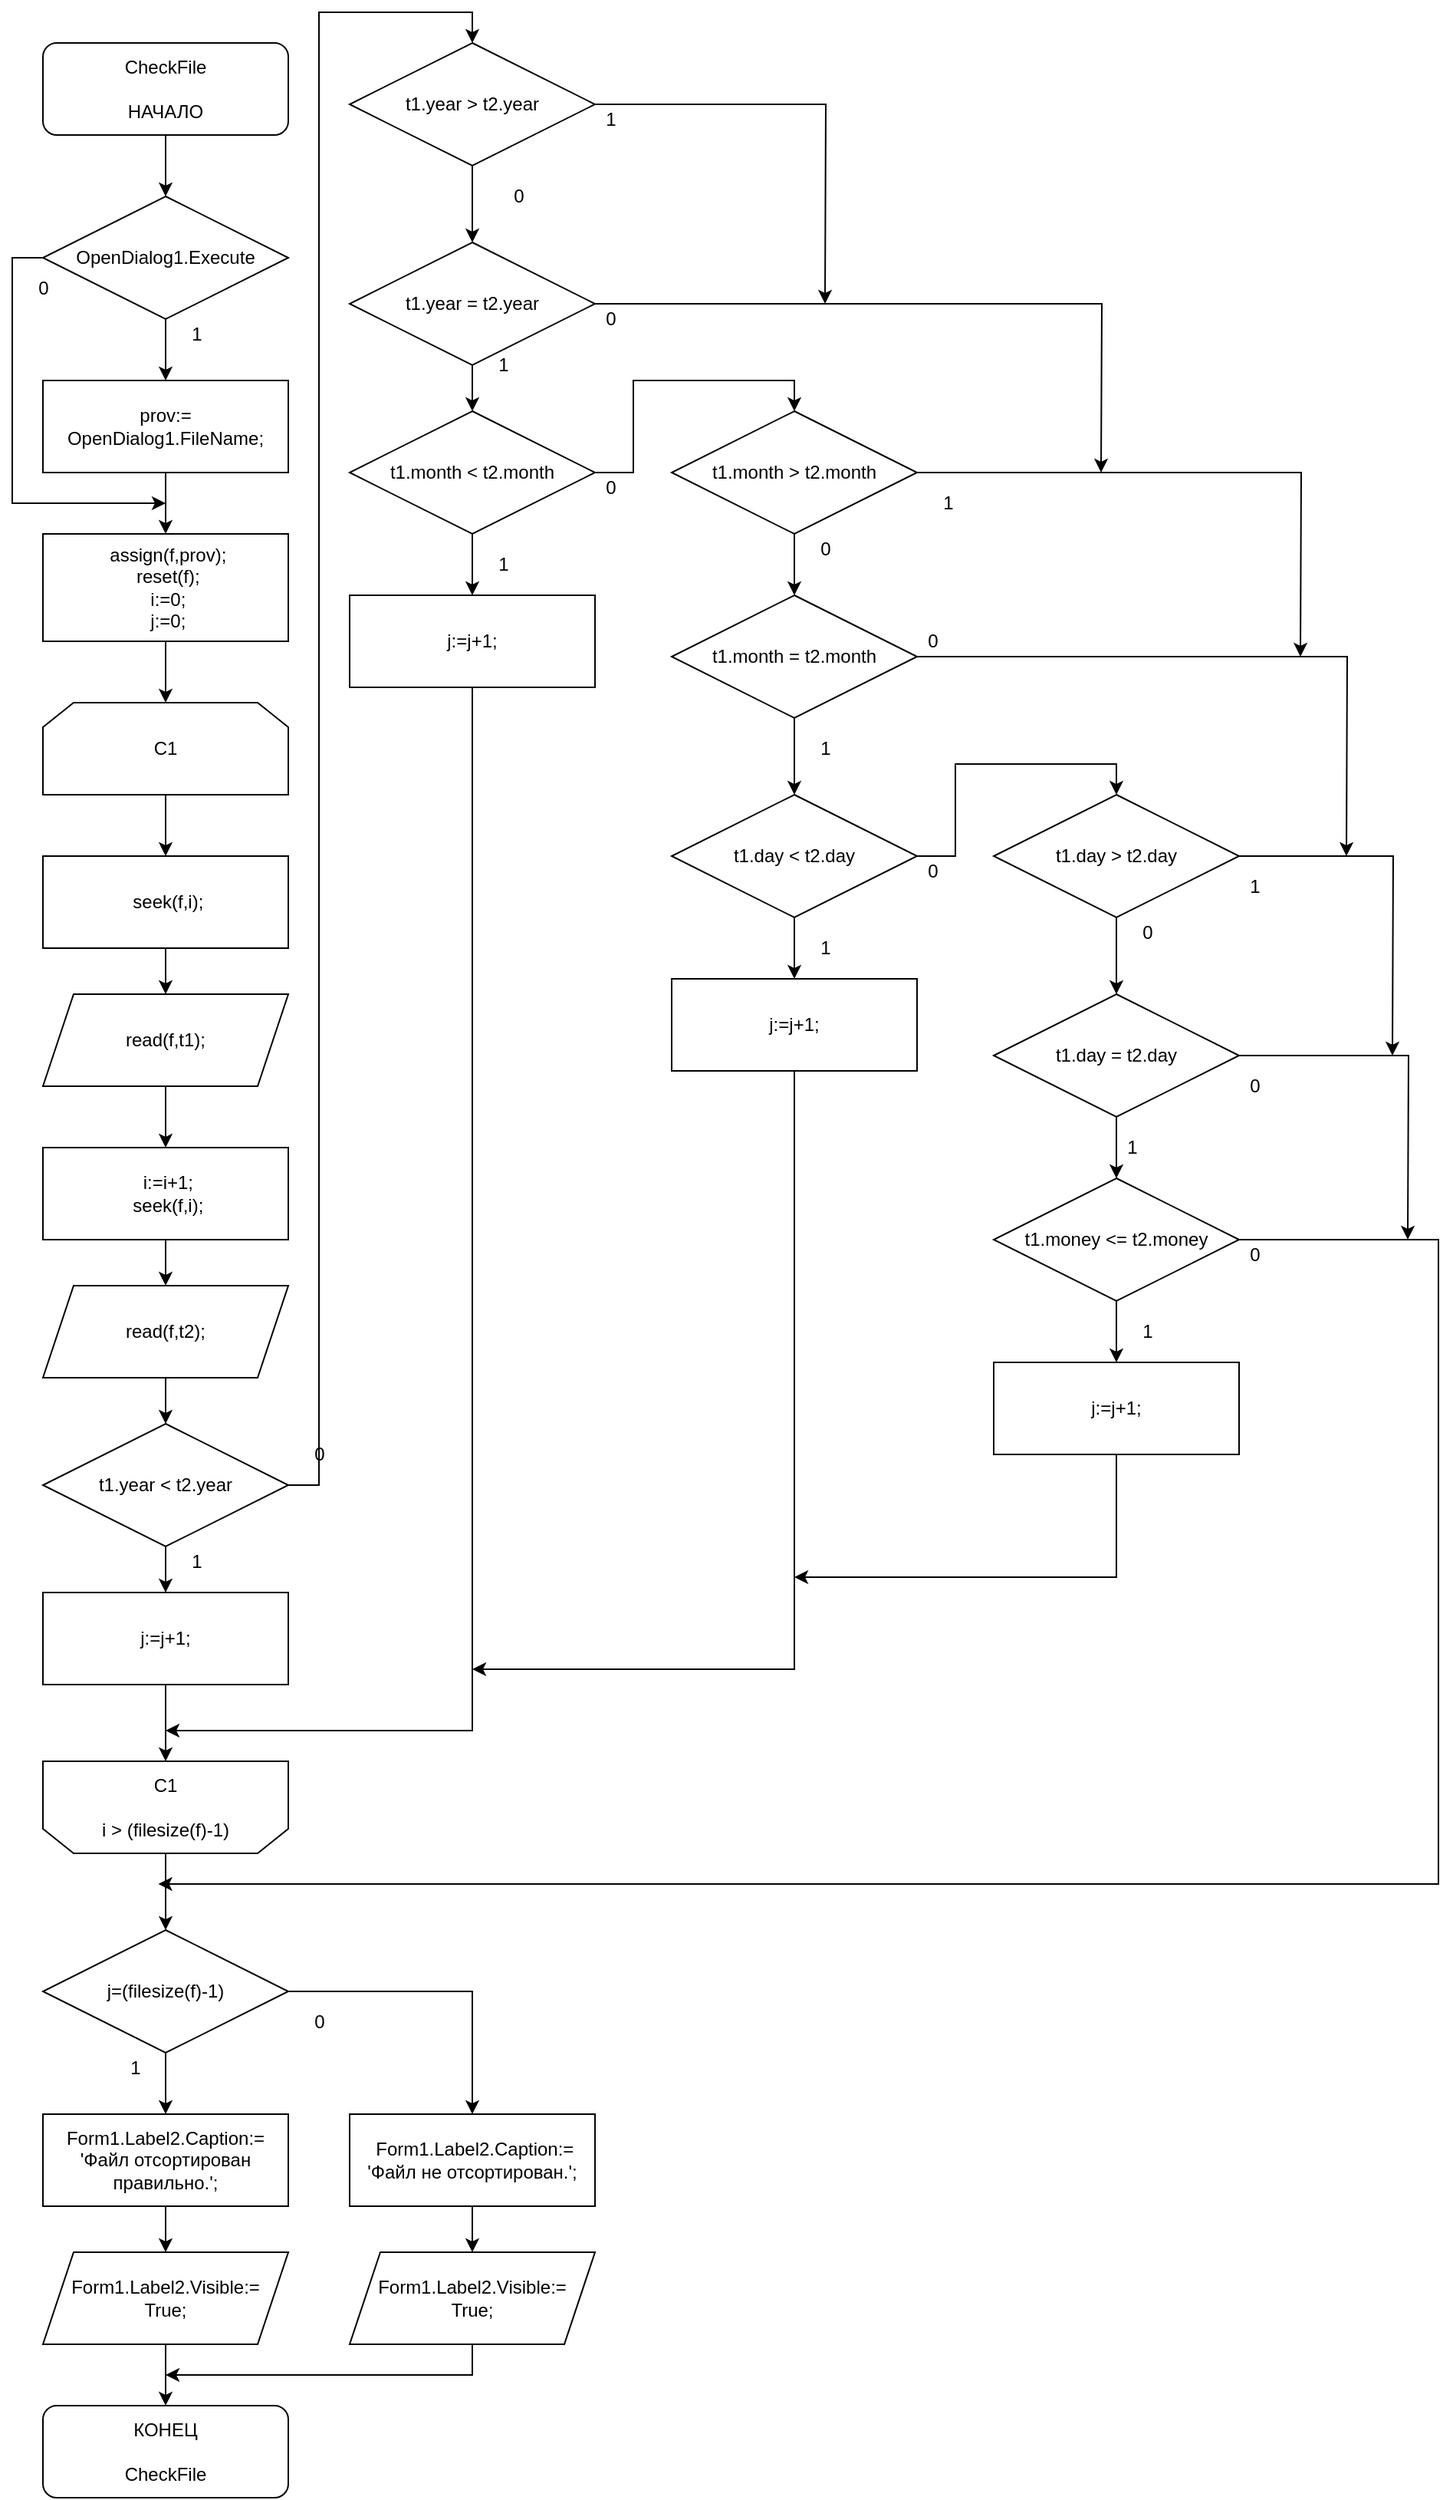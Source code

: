 <mxfile version="14.7.4" type="device"><diagram id="0FboWRQudzO7iwQ3E-Ev" name="Page-1"><mxGraphModel dx="2000" dy="1986" grid="1" gridSize="10" guides="1" tooltips="1" connect="1" arrows="1" fold="1" page="1" pageScale="1" pageWidth="1169" pageHeight="1654" math="0" shadow="0"><root><mxCell id="0"/><mxCell id="1" parent="0"/><mxCell id="s91xEA6SCvdKB6ThWQAV-3" style="edgeStyle=orthogonalEdgeStyle;rounded=0;orthogonalLoop=1;jettySize=auto;html=1;exitX=0.5;exitY=1;exitDx=0;exitDy=0;entryX=0.5;entryY=0;entryDx=0;entryDy=0;" parent="1" source="s91xEA6SCvdKB6ThWQAV-1" target="s91xEA6SCvdKB6ThWQAV-2" edge="1"><mxGeometry relative="1" as="geometry"/></mxCell><mxCell id="s91xEA6SCvdKB6ThWQAV-1" value="CheckFile&lt;br&gt;&lt;br&gt;НАЧАЛО" style="rounded=1;whiteSpace=wrap;html=1;" parent="1" vertex="1"><mxGeometry x="40" y="40" width="160" height="60" as="geometry"/></mxCell><mxCell id="s91xEA6SCvdKB6ThWQAV-5" style="edgeStyle=orthogonalEdgeStyle;rounded=0;orthogonalLoop=1;jettySize=auto;html=1;exitX=0.5;exitY=1;exitDx=0;exitDy=0;entryX=0.5;entryY=0;entryDx=0;entryDy=0;" parent="1" source="s91xEA6SCvdKB6ThWQAV-2" target="s91xEA6SCvdKB6ThWQAV-4" edge="1"><mxGeometry relative="1" as="geometry"/></mxCell><mxCell id="s91xEA6SCvdKB6ThWQAV-9" style="edgeStyle=orthogonalEdgeStyle;rounded=0;orthogonalLoop=1;jettySize=auto;html=1;exitX=0;exitY=0.5;exitDx=0;exitDy=0;" parent="1" source="s91xEA6SCvdKB6ThWQAV-2" edge="1"><mxGeometry relative="1" as="geometry"><mxPoint x="120" y="340" as="targetPoint"/><Array as="points"><mxPoint x="20" y="180"/><mxPoint x="20" y="340"/></Array></mxGeometry></mxCell><mxCell id="s91xEA6SCvdKB6ThWQAV-2" value="OpenDialog1.Execute" style="rhombus;whiteSpace=wrap;html=1;" parent="1" vertex="1"><mxGeometry x="40" y="140" width="160" height="80" as="geometry"/></mxCell><mxCell id="s91xEA6SCvdKB6ThWQAV-8" style="edgeStyle=orthogonalEdgeStyle;rounded=0;orthogonalLoop=1;jettySize=auto;html=1;exitX=0.5;exitY=1;exitDx=0;exitDy=0;entryX=0.5;entryY=0;entryDx=0;entryDy=0;" parent="1" source="s91xEA6SCvdKB6ThWQAV-4" target="s91xEA6SCvdKB6ThWQAV-7" edge="1"><mxGeometry relative="1" as="geometry"/></mxCell><mxCell id="s91xEA6SCvdKB6ThWQAV-4" value="prov:= OpenDialog1.FileName;" style="rounded=0;whiteSpace=wrap;html=1;" parent="1" vertex="1"><mxGeometry x="40" y="260" width="160" height="60" as="geometry"/></mxCell><mxCell id="s91xEA6SCvdKB6ThWQAV-6" value="1" style="text;html=1;align=center;verticalAlign=middle;resizable=0;points=[];autosize=1;strokeColor=none;" parent="1" vertex="1"><mxGeometry x="130" y="220" width="20" height="20" as="geometry"/></mxCell><mxCell id="s91xEA6SCvdKB6ThWQAV-13" style="edgeStyle=orthogonalEdgeStyle;rounded=0;orthogonalLoop=1;jettySize=auto;html=1;exitX=0.5;exitY=1;exitDx=0;exitDy=0;entryX=0.5;entryY=0;entryDx=0;entryDy=0;" parent="1" source="s91xEA6SCvdKB6ThWQAV-7" target="s91xEA6SCvdKB6ThWQAV-12" edge="1"><mxGeometry relative="1" as="geometry"/></mxCell><mxCell id="s91xEA6SCvdKB6ThWQAV-7" value="&lt;div&gt;&amp;nbsp;assign(f,prov);&lt;/div&gt;&lt;div&gt;&amp;nbsp;reset(f);&lt;/div&gt;&lt;div&gt;&amp;nbsp;i:=0;&lt;/div&gt;&lt;div&gt;&amp;nbsp;j:=0;&lt;/div&gt;" style="rounded=0;whiteSpace=wrap;html=1;" parent="1" vertex="1"><mxGeometry x="40" y="360" width="160" height="70" as="geometry"/></mxCell><mxCell id="s91xEA6SCvdKB6ThWQAV-10" value="0" style="text;html=1;align=center;verticalAlign=middle;resizable=0;points=[];autosize=1;strokeColor=none;" parent="1" vertex="1"><mxGeometry x="30" y="190" width="20" height="20" as="geometry"/></mxCell><mxCell id="s91xEA6SCvdKB6ThWQAV-15" style="edgeStyle=orthogonalEdgeStyle;rounded=0;orthogonalLoop=1;jettySize=auto;html=1;exitX=0.5;exitY=1;exitDx=0;exitDy=0;entryX=0.5;entryY=0;entryDx=0;entryDy=0;" parent="1" source="s91xEA6SCvdKB6ThWQAV-12" target="s91xEA6SCvdKB6ThWQAV-14" edge="1"><mxGeometry relative="1" as="geometry"/></mxCell><mxCell id="s91xEA6SCvdKB6ThWQAV-12" value="C1" style="shape=loopLimit;whiteSpace=wrap;html=1;" parent="1" vertex="1"><mxGeometry x="40" y="470" width="160" height="60" as="geometry"/></mxCell><mxCell id="s91xEA6SCvdKB6ThWQAV-17" style="edgeStyle=orthogonalEdgeStyle;rounded=0;orthogonalLoop=1;jettySize=auto;html=1;exitX=0.5;exitY=1;exitDx=0;exitDy=0;entryX=0.5;entryY=0;entryDx=0;entryDy=0;" parent="1" source="s91xEA6SCvdKB6ThWQAV-14" target="s91xEA6SCvdKB6ThWQAV-16" edge="1"><mxGeometry relative="1" as="geometry"/></mxCell><mxCell id="s91xEA6SCvdKB6ThWQAV-14" value="&amp;nbsp;seek(f,i);" style="rounded=0;whiteSpace=wrap;html=1;" parent="1" vertex="1"><mxGeometry x="40" y="570" width="160" height="60" as="geometry"/></mxCell><mxCell id="s91xEA6SCvdKB6ThWQAV-19" style="edgeStyle=orthogonalEdgeStyle;rounded=0;orthogonalLoop=1;jettySize=auto;html=1;exitX=0.5;exitY=1;exitDx=0;exitDy=0;entryX=0.5;entryY=0;entryDx=0;entryDy=0;" parent="1" source="s91xEA6SCvdKB6ThWQAV-16" target="s91xEA6SCvdKB6ThWQAV-18" edge="1"><mxGeometry relative="1" as="geometry"/></mxCell><mxCell id="s91xEA6SCvdKB6ThWQAV-16" value="read(f,t1);" style="shape=parallelogram;perimeter=parallelogramPerimeter;whiteSpace=wrap;html=1;fixedSize=1;" parent="1" vertex="1"><mxGeometry x="40" y="660" width="160" height="60" as="geometry"/></mxCell><mxCell id="s91xEA6SCvdKB6ThWQAV-21" style="edgeStyle=orthogonalEdgeStyle;rounded=0;orthogonalLoop=1;jettySize=auto;html=1;exitX=0.5;exitY=1;exitDx=0;exitDy=0;entryX=0.5;entryY=0;entryDx=0;entryDy=0;" parent="1" source="s91xEA6SCvdKB6ThWQAV-18" target="s91xEA6SCvdKB6ThWQAV-20" edge="1"><mxGeometry relative="1" as="geometry"/></mxCell><mxCell id="s91xEA6SCvdKB6ThWQAV-18" value="&lt;div&gt;&amp;nbsp;i:=i+1;&lt;/div&gt;&lt;div&gt;&amp;nbsp;seek(f,i);&lt;/div&gt;" style="rounded=0;whiteSpace=wrap;html=1;" parent="1" vertex="1"><mxGeometry x="40" y="760" width="160" height="60" as="geometry"/></mxCell><mxCell id="s91xEA6SCvdKB6ThWQAV-23" style="edgeStyle=orthogonalEdgeStyle;rounded=0;orthogonalLoop=1;jettySize=auto;html=1;exitX=0.5;exitY=1;exitDx=0;exitDy=0;" parent="1" source="s91xEA6SCvdKB6ThWQAV-20" target="s91xEA6SCvdKB6ThWQAV-22" edge="1"><mxGeometry relative="1" as="geometry"/></mxCell><mxCell id="s91xEA6SCvdKB6ThWQAV-20" value="read(f,t2);" style="shape=parallelogram;perimeter=parallelogramPerimeter;whiteSpace=wrap;html=1;fixedSize=1;" parent="1" vertex="1"><mxGeometry x="40" y="850" width="160" height="60" as="geometry"/></mxCell><mxCell id="s91xEA6SCvdKB6ThWQAV-25" style="edgeStyle=orthogonalEdgeStyle;rounded=0;orthogonalLoop=1;jettySize=auto;html=1;exitX=0.5;exitY=1;exitDx=0;exitDy=0;entryX=0.5;entryY=0;entryDx=0;entryDy=0;" parent="1" source="s91xEA6SCvdKB6ThWQAV-22" target="s91xEA6SCvdKB6ThWQAV-24" edge="1"><mxGeometry relative="1" as="geometry"/></mxCell><mxCell id="ZNKm6jth46eaDOzAWoiZ-2" style="edgeStyle=orthogonalEdgeStyle;rounded=0;orthogonalLoop=1;jettySize=auto;html=1;exitX=1;exitY=0.5;exitDx=0;exitDy=0;entryX=0.5;entryY=0;entryDx=0;entryDy=0;" edge="1" parent="1" source="s91xEA6SCvdKB6ThWQAV-22" target="ZNKm6jth46eaDOzAWoiZ-1"><mxGeometry relative="1" as="geometry"/></mxCell><mxCell id="s91xEA6SCvdKB6ThWQAV-22" value="t1.year &amp;lt; t2.year" style="rhombus;whiteSpace=wrap;html=1;" parent="1" vertex="1"><mxGeometry x="40" y="940" width="160" height="80" as="geometry"/></mxCell><mxCell id="s91xEA6SCvdKB6ThWQAV-45" style="edgeStyle=orthogonalEdgeStyle;rounded=0;orthogonalLoop=1;jettySize=auto;html=1;exitX=0.5;exitY=1;exitDx=0;exitDy=0;entryX=0.5;entryY=1;entryDx=0;entryDy=0;" parent="1" source="s91xEA6SCvdKB6ThWQAV-24" target="s91xEA6SCvdKB6ThWQAV-27" edge="1"><mxGeometry relative="1" as="geometry"/></mxCell><mxCell id="s91xEA6SCvdKB6ThWQAV-24" value="j:=j+1;" style="rounded=0;whiteSpace=wrap;html=1;" parent="1" vertex="1"><mxGeometry x="40" y="1050" width="160" height="60" as="geometry"/></mxCell><mxCell id="s91xEA6SCvdKB6ThWQAV-26" value="1" style="text;html=1;align=center;verticalAlign=middle;resizable=0;points=[];autosize=1;strokeColor=none;" parent="1" vertex="1"><mxGeometry x="130" y="1020" width="20" height="20" as="geometry"/></mxCell><mxCell id="s91xEA6SCvdKB6ThWQAV-50" style="edgeStyle=orthogonalEdgeStyle;rounded=0;orthogonalLoop=1;jettySize=auto;html=1;exitX=0.5;exitY=0;exitDx=0;exitDy=0;entryX=0.5;entryY=0;entryDx=0;entryDy=0;" parent="1" source="s91xEA6SCvdKB6ThWQAV-27" target="s91xEA6SCvdKB6ThWQAV-49" edge="1"><mxGeometry relative="1" as="geometry"/></mxCell><mxCell id="s91xEA6SCvdKB6ThWQAV-27" value="C1&lt;br&gt;&lt;br&gt;i &amp;gt; (filesize(f)-1)" style="shape=loopLimit;whiteSpace=wrap;html=1;direction=west;" parent="1" vertex="1"><mxGeometry x="40" y="1160" width="160" height="60" as="geometry"/></mxCell><mxCell id="s91xEA6SCvdKB6ThWQAV-30" value="0" style="text;html=1;align=center;verticalAlign=middle;resizable=0;points=[];autosize=1;strokeColor=none;" parent="1" vertex="1"><mxGeometry x="210" y="950" width="20" height="20" as="geometry"/></mxCell><mxCell id="s91xEA6SCvdKB6ThWQAV-52" style="edgeStyle=orthogonalEdgeStyle;rounded=0;orthogonalLoop=1;jettySize=auto;html=1;exitX=0.5;exitY=1;exitDx=0;exitDy=0;entryX=0.5;entryY=0;entryDx=0;entryDy=0;" parent="1" source="s91xEA6SCvdKB6ThWQAV-49" target="s91xEA6SCvdKB6ThWQAV-51" edge="1"><mxGeometry relative="1" as="geometry"/></mxCell><mxCell id="s91xEA6SCvdKB6ThWQAV-59" style="edgeStyle=orthogonalEdgeStyle;rounded=0;orthogonalLoop=1;jettySize=auto;html=1;exitX=1;exitY=0.5;exitDx=0;exitDy=0;" parent="1" source="s91xEA6SCvdKB6ThWQAV-49" target="s91xEA6SCvdKB6ThWQAV-57" edge="1"><mxGeometry relative="1" as="geometry"/></mxCell><mxCell id="s91xEA6SCvdKB6ThWQAV-49" value="j=(filesize(f)-1)" style="rhombus;whiteSpace=wrap;html=1;" parent="1" vertex="1"><mxGeometry x="40" y="1270" width="160" height="80" as="geometry"/></mxCell><mxCell id="s91xEA6SCvdKB6ThWQAV-54" style="edgeStyle=orthogonalEdgeStyle;rounded=0;orthogonalLoop=1;jettySize=auto;html=1;exitX=0.5;exitY=1;exitDx=0;exitDy=0;" parent="1" source="s91xEA6SCvdKB6ThWQAV-51" target="s91xEA6SCvdKB6ThWQAV-53" edge="1"><mxGeometry relative="1" as="geometry"/></mxCell><mxCell id="s91xEA6SCvdKB6ThWQAV-51" value="Form1.Label2.Caption:= 'Файл отсортирован правильно.';" style="rounded=0;whiteSpace=wrap;html=1;" parent="1" vertex="1"><mxGeometry x="40" y="1390" width="160" height="60" as="geometry"/></mxCell><mxCell id="s91xEA6SCvdKB6ThWQAV-61" style="edgeStyle=orthogonalEdgeStyle;rounded=0;orthogonalLoop=1;jettySize=auto;html=1;exitX=0.5;exitY=1;exitDx=0;exitDy=0;entryX=0.5;entryY=0;entryDx=0;entryDy=0;" parent="1" source="s91xEA6SCvdKB6ThWQAV-53" target="s91xEA6SCvdKB6ThWQAV-60" edge="1"><mxGeometry relative="1" as="geometry"/></mxCell><mxCell id="s91xEA6SCvdKB6ThWQAV-53" value="Form1.Label2.Visible:= &lt;br&gt;True;" style="shape=parallelogram;perimeter=parallelogramPerimeter;whiteSpace=wrap;html=1;fixedSize=1;" parent="1" vertex="1"><mxGeometry x="40" y="1480" width="160" height="60" as="geometry"/></mxCell><mxCell id="s91xEA6SCvdKB6ThWQAV-55" value="1" style="text;html=1;align=center;verticalAlign=middle;resizable=0;points=[];autosize=1;strokeColor=none;" parent="1" vertex="1"><mxGeometry x="90" y="1350" width="20" height="20" as="geometry"/></mxCell><mxCell id="s91xEA6SCvdKB6ThWQAV-56" style="edgeStyle=orthogonalEdgeStyle;rounded=0;orthogonalLoop=1;jettySize=auto;html=1;exitX=0.5;exitY=1;exitDx=0;exitDy=0;" parent="1" source="s91xEA6SCvdKB6ThWQAV-57" target="s91xEA6SCvdKB6ThWQAV-58" edge="1"><mxGeometry relative="1" as="geometry"/></mxCell><mxCell id="s91xEA6SCvdKB6ThWQAV-57" value="&amp;nbsp;Form1.Label2.Caption:= 'Файл не отсортирован.';" style="rounded=0;whiteSpace=wrap;html=1;" parent="1" vertex="1"><mxGeometry x="240" y="1390" width="160" height="60" as="geometry"/></mxCell><mxCell id="s91xEA6SCvdKB6ThWQAV-62" style="edgeStyle=orthogonalEdgeStyle;rounded=0;orthogonalLoop=1;jettySize=auto;html=1;exitX=0.5;exitY=1;exitDx=0;exitDy=0;" parent="1" source="s91xEA6SCvdKB6ThWQAV-58" edge="1"><mxGeometry relative="1" as="geometry"><mxPoint x="120" y="1560" as="targetPoint"/><Array as="points"><mxPoint x="320" y="1560"/><mxPoint x="120" y="1560"/></Array></mxGeometry></mxCell><mxCell id="s91xEA6SCvdKB6ThWQAV-58" value="Form1.Label2.Visible:= &lt;br&gt;True;" style="shape=parallelogram;perimeter=parallelogramPerimeter;whiteSpace=wrap;html=1;fixedSize=1;" parent="1" vertex="1"><mxGeometry x="240" y="1480" width="160" height="60" as="geometry"/></mxCell><mxCell id="s91xEA6SCvdKB6ThWQAV-60" value="КОНЕЦ&lt;br&gt;&lt;br&gt;CheckFile" style="rounded=1;whiteSpace=wrap;html=1;" parent="1" vertex="1"><mxGeometry x="40" y="1580" width="160" height="60" as="geometry"/></mxCell><mxCell id="ZNKm6jth46eaDOzAWoiZ-4" style="edgeStyle=orthogonalEdgeStyle;rounded=0;orthogonalLoop=1;jettySize=auto;html=1;exitX=0.5;exitY=1;exitDx=0;exitDy=0;" edge="1" parent="1" source="ZNKm6jth46eaDOzAWoiZ-1" target="ZNKm6jth46eaDOzAWoiZ-3"><mxGeometry relative="1" as="geometry"/></mxCell><mxCell id="ZNKm6jth46eaDOzAWoiZ-59" style="edgeStyle=orthogonalEdgeStyle;rounded=0;orthogonalLoop=1;jettySize=auto;html=1;exitX=1;exitY=0.5;exitDx=0;exitDy=0;" edge="1" parent="1" source="ZNKm6jth46eaDOzAWoiZ-1"><mxGeometry relative="1" as="geometry"><mxPoint x="550.0" y="210" as="targetPoint"/></mxGeometry></mxCell><mxCell id="ZNKm6jth46eaDOzAWoiZ-1" value="t1.year &amp;gt; t2.year" style="rhombus;whiteSpace=wrap;html=1;" vertex="1" parent="1"><mxGeometry x="240" y="40" width="160" height="80" as="geometry"/></mxCell><mxCell id="ZNKm6jth46eaDOzAWoiZ-9" style="edgeStyle=orthogonalEdgeStyle;rounded=0;orthogonalLoop=1;jettySize=auto;html=1;exitX=0.5;exitY=1;exitDx=0;exitDy=0;entryX=0.5;entryY=0;entryDx=0;entryDy=0;" edge="1" parent="1" source="ZNKm6jth46eaDOzAWoiZ-3" target="ZNKm6jth46eaDOzAWoiZ-8"><mxGeometry relative="1" as="geometry"/></mxCell><mxCell id="ZNKm6jth46eaDOzAWoiZ-57" style="edgeStyle=orthogonalEdgeStyle;rounded=0;orthogonalLoop=1;jettySize=auto;html=1;exitX=1;exitY=0.5;exitDx=0;exitDy=0;" edge="1" parent="1" source="ZNKm6jth46eaDOzAWoiZ-3"><mxGeometry relative="1" as="geometry"><mxPoint x="730.0" y="320" as="targetPoint"/></mxGeometry></mxCell><mxCell id="ZNKm6jth46eaDOzAWoiZ-3" value="t1.year = t2.year" style="rhombus;whiteSpace=wrap;html=1;" vertex="1" parent="1"><mxGeometry x="240" y="170" width="160" height="80" as="geometry"/></mxCell><mxCell id="ZNKm6jth46eaDOzAWoiZ-6" value="0" style="text;html=1;align=center;verticalAlign=middle;resizable=0;points=[];autosize=1;strokeColor=none;" vertex="1" parent="1"><mxGeometry x="340" y="130" width="20" height="20" as="geometry"/></mxCell><mxCell id="ZNKm6jth46eaDOzAWoiZ-11" style="edgeStyle=orthogonalEdgeStyle;rounded=0;orthogonalLoop=1;jettySize=auto;html=1;exitX=0.5;exitY=1;exitDx=0;exitDy=0;entryX=0.5;entryY=0;entryDx=0;entryDy=0;" edge="1" parent="1" source="ZNKm6jth46eaDOzAWoiZ-8" target="ZNKm6jth46eaDOzAWoiZ-10"><mxGeometry relative="1" as="geometry"/></mxCell><mxCell id="ZNKm6jth46eaDOzAWoiZ-16" style="edgeStyle=orthogonalEdgeStyle;rounded=0;orthogonalLoop=1;jettySize=auto;html=1;exitX=1;exitY=0.5;exitDx=0;exitDy=0;entryX=0.5;entryY=0;entryDx=0;entryDy=0;" edge="1" parent="1" source="ZNKm6jth46eaDOzAWoiZ-8" target="ZNKm6jth46eaDOzAWoiZ-15"><mxGeometry relative="1" as="geometry"/></mxCell><mxCell id="ZNKm6jth46eaDOzAWoiZ-8" value="t1.month &amp;lt; t2.month" style="rhombus;whiteSpace=wrap;html=1;" vertex="1" parent="1"><mxGeometry x="240" y="280" width="160" height="80" as="geometry"/></mxCell><mxCell id="ZNKm6jth46eaDOzAWoiZ-44" style="edgeStyle=orthogonalEdgeStyle;rounded=0;orthogonalLoop=1;jettySize=auto;html=1;exitX=0.5;exitY=1;exitDx=0;exitDy=0;" edge="1" parent="1" source="ZNKm6jth46eaDOzAWoiZ-10"><mxGeometry relative="1" as="geometry"><mxPoint x="120" y="1140" as="targetPoint"/><Array as="points"><mxPoint x="320" y="1140"/></Array></mxGeometry></mxCell><mxCell id="ZNKm6jth46eaDOzAWoiZ-10" value="j:=j+1;" style="rounded=0;whiteSpace=wrap;html=1;" vertex="1" parent="1"><mxGeometry x="240" y="400" width="160" height="60" as="geometry"/></mxCell><mxCell id="ZNKm6jth46eaDOzAWoiZ-12" value="1" style="text;html=1;align=center;verticalAlign=middle;resizable=0;points=[];autosize=1;strokeColor=none;" vertex="1" parent="1"><mxGeometry x="330" y="240" width="20" height="20" as="geometry"/></mxCell><mxCell id="ZNKm6jth46eaDOzAWoiZ-13" value="1" style="text;html=1;align=center;verticalAlign=middle;resizable=0;points=[];autosize=1;strokeColor=none;" vertex="1" parent="1"><mxGeometry x="330" y="370" width="20" height="20" as="geometry"/></mxCell><mxCell id="ZNKm6jth46eaDOzAWoiZ-19" style="edgeStyle=orthogonalEdgeStyle;rounded=0;orthogonalLoop=1;jettySize=auto;html=1;exitX=0.5;exitY=1;exitDx=0;exitDy=0;entryX=0.5;entryY=0;entryDx=0;entryDy=0;" edge="1" parent="1" source="ZNKm6jth46eaDOzAWoiZ-15" target="ZNKm6jth46eaDOzAWoiZ-18"><mxGeometry relative="1" as="geometry"/></mxCell><mxCell id="ZNKm6jth46eaDOzAWoiZ-55" style="edgeStyle=orthogonalEdgeStyle;rounded=0;orthogonalLoop=1;jettySize=auto;html=1;exitX=1;exitY=0.5;exitDx=0;exitDy=0;" edge="1" parent="1" source="ZNKm6jth46eaDOzAWoiZ-15"><mxGeometry relative="1" as="geometry"><mxPoint x="860.0" y="440" as="targetPoint"/></mxGeometry></mxCell><mxCell id="ZNKm6jth46eaDOzAWoiZ-15" value="t1.month &amp;gt; t2.month" style="rhombus;whiteSpace=wrap;html=1;" vertex="1" parent="1"><mxGeometry x="450" y="280" width="160" height="80" as="geometry"/></mxCell><mxCell id="ZNKm6jth46eaDOzAWoiZ-17" value="0" style="text;html=1;align=center;verticalAlign=middle;resizable=0;points=[];autosize=1;strokeColor=none;" vertex="1" parent="1"><mxGeometry x="400" y="320" width="20" height="20" as="geometry"/></mxCell><mxCell id="ZNKm6jth46eaDOzAWoiZ-30" style="edgeStyle=orthogonalEdgeStyle;rounded=0;orthogonalLoop=1;jettySize=auto;html=1;exitX=0.5;exitY=1;exitDx=0;exitDy=0;entryX=0.5;entryY=0;entryDx=0;entryDy=0;" edge="1" parent="1" source="ZNKm6jth46eaDOzAWoiZ-18" target="ZNKm6jth46eaDOzAWoiZ-23"><mxGeometry relative="1" as="geometry"/></mxCell><mxCell id="ZNKm6jth46eaDOzAWoiZ-53" style="edgeStyle=orthogonalEdgeStyle;rounded=0;orthogonalLoop=1;jettySize=auto;html=1;exitX=1;exitY=0.5;exitDx=0;exitDy=0;" edge="1" parent="1" source="ZNKm6jth46eaDOzAWoiZ-18"><mxGeometry relative="1" as="geometry"><mxPoint x="890.0" y="570" as="targetPoint"/></mxGeometry></mxCell><mxCell id="ZNKm6jth46eaDOzAWoiZ-18" value="t1.month = t2.month" style="rhombus;whiteSpace=wrap;html=1;" vertex="1" parent="1"><mxGeometry x="450" y="400" width="160" height="80" as="geometry"/></mxCell><mxCell id="ZNKm6jth46eaDOzAWoiZ-20" value="0" style="text;html=1;align=center;verticalAlign=middle;resizable=0;points=[];autosize=1;strokeColor=none;" vertex="1" parent="1"><mxGeometry x="540" y="360" width="20" height="20" as="geometry"/></mxCell><mxCell id="ZNKm6jth46eaDOzAWoiZ-21" style="edgeStyle=orthogonalEdgeStyle;rounded=0;orthogonalLoop=1;jettySize=auto;html=1;exitX=0.5;exitY=1;exitDx=0;exitDy=0;entryX=0.5;entryY=0;entryDx=0;entryDy=0;" edge="1" parent="1" source="ZNKm6jth46eaDOzAWoiZ-23" target="ZNKm6jth46eaDOzAWoiZ-24"><mxGeometry relative="1" as="geometry"/></mxCell><mxCell id="ZNKm6jth46eaDOzAWoiZ-22" style="edgeStyle=orthogonalEdgeStyle;rounded=0;orthogonalLoop=1;jettySize=auto;html=1;exitX=1;exitY=0.5;exitDx=0;exitDy=0;entryX=0.5;entryY=0;entryDx=0;entryDy=0;" edge="1" parent="1" source="ZNKm6jth46eaDOzAWoiZ-23" target="ZNKm6jth46eaDOzAWoiZ-27"><mxGeometry relative="1" as="geometry"/></mxCell><mxCell id="ZNKm6jth46eaDOzAWoiZ-23" value="t1.day &amp;lt; t2.day" style="rhombus;whiteSpace=wrap;html=1;" vertex="1" parent="1"><mxGeometry x="450" y="530" width="160" height="80" as="geometry"/></mxCell><mxCell id="ZNKm6jth46eaDOzAWoiZ-45" style="edgeStyle=orthogonalEdgeStyle;rounded=0;orthogonalLoop=1;jettySize=auto;html=1;exitX=0.5;exitY=1;exitDx=0;exitDy=0;" edge="1" parent="1" source="ZNKm6jth46eaDOzAWoiZ-24"><mxGeometry relative="1" as="geometry"><mxPoint x="320" y="1100" as="targetPoint"/><Array as="points"><mxPoint x="530" y="1100"/></Array></mxGeometry></mxCell><mxCell id="ZNKm6jth46eaDOzAWoiZ-24" value="j:=j+1;" style="rounded=0;whiteSpace=wrap;html=1;" vertex="1" parent="1"><mxGeometry x="450" y="650" width="160" height="60" as="geometry"/></mxCell><mxCell id="ZNKm6jth46eaDOzAWoiZ-25" value="1" style="text;html=1;align=center;verticalAlign=middle;resizable=0;points=[];autosize=1;strokeColor=none;" vertex="1" parent="1"><mxGeometry x="540" y="620" width="20" height="20" as="geometry"/></mxCell><mxCell id="ZNKm6jth46eaDOzAWoiZ-26" style="edgeStyle=orthogonalEdgeStyle;rounded=0;orthogonalLoop=1;jettySize=auto;html=1;exitX=0.5;exitY=1;exitDx=0;exitDy=0;entryX=0.5;entryY=0;entryDx=0;entryDy=0;entryPerimeter=0;" edge="1" parent="1" source="ZNKm6jth46eaDOzAWoiZ-27" target="ZNKm6jth46eaDOzAWoiZ-32"><mxGeometry relative="1" as="geometry"><mxPoint x="740.0" y="650" as="targetPoint"/></mxGeometry></mxCell><mxCell id="ZNKm6jth46eaDOzAWoiZ-51" style="edgeStyle=orthogonalEdgeStyle;rounded=0;orthogonalLoop=1;jettySize=auto;html=1;exitX=1;exitY=0.5;exitDx=0;exitDy=0;" edge="1" parent="1" source="ZNKm6jth46eaDOzAWoiZ-27"><mxGeometry relative="1" as="geometry"><mxPoint x="920.0" y="700" as="targetPoint"/></mxGeometry></mxCell><mxCell id="ZNKm6jth46eaDOzAWoiZ-27" value="t1.day &amp;gt; t2.day" style="rhombus;whiteSpace=wrap;html=1;" vertex="1" parent="1"><mxGeometry x="660" y="530" width="160" height="80" as="geometry"/></mxCell><mxCell id="ZNKm6jth46eaDOzAWoiZ-28" value="0" style="text;html=1;align=center;verticalAlign=middle;resizable=0;points=[];autosize=1;strokeColor=none;" vertex="1" parent="1"><mxGeometry x="610" y="570" width="20" height="20" as="geometry"/></mxCell><mxCell id="ZNKm6jth46eaDOzAWoiZ-29" value="0" style="text;html=1;align=center;verticalAlign=middle;resizable=0;points=[];autosize=1;strokeColor=none;" vertex="1" parent="1"><mxGeometry x="750" y="610" width="20" height="20" as="geometry"/></mxCell><mxCell id="ZNKm6jth46eaDOzAWoiZ-31" value="1" style="text;html=1;align=center;verticalAlign=middle;resizable=0;points=[];autosize=1;strokeColor=none;" vertex="1" parent="1"><mxGeometry x="540" y="490" width="20" height="20" as="geometry"/></mxCell><mxCell id="ZNKm6jth46eaDOzAWoiZ-42" style="edgeStyle=orthogonalEdgeStyle;rounded=0;orthogonalLoop=1;jettySize=auto;html=1;exitX=0.5;exitY=1;exitDx=0;exitDy=0;entryX=0.5;entryY=0;entryDx=0;entryDy=0;" edge="1" parent="1" source="ZNKm6jth46eaDOzAWoiZ-32" target="ZNKm6jth46eaDOzAWoiZ-35"><mxGeometry relative="1" as="geometry"/></mxCell><mxCell id="ZNKm6jth46eaDOzAWoiZ-49" style="edgeStyle=orthogonalEdgeStyle;rounded=0;orthogonalLoop=1;jettySize=auto;html=1;exitX=1;exitY=0.5;exitDx=0;exitDy=0;" edge="1" parent="1" source="ZNKm6jth46eaDOzAWoiZ-32"><mxGeometry relative="1" as="geometry"><mxPoint x="930.0" y="820" as="targetPoint"/></mxGeometry></mxCell><mxCell id="ZNKm6jth46eaDOzAWoiZ-32" value="t1.day = t2.day" style="rhombus;whiteSpace=wrap;html=1;" vertex="1" parent="1"><mxGeometry x="660" y="660" width="160" height="80" as="geometry"/></mxCell><mxCell id="ZNKm6jth46eaDOzAWoiZ-33" style="edgeStyle=orthogonalEdgeStyle;rounded=0;orthogonalLoop=1;jettySize=auto;html=1;exitX=0.5;exitY=1;exitDx=0;exitDy=0;entryX=0.5;entryY=0;entryDx=0;entryDy=0;" edge="1" parent="1" source="ZNKm6jth46eaDOzAWoiZ-35" target="ZNKm6jth46eaDOzAWoiZ-36"><mxGeometry relative="1" as="geometry"/></mxCell><mxCell id="ZNKm6jth46eaDOzAWoiZ-35" value="t1.money &amp;lt;= t2.money" style="rhombus;whiteSpace=wrap;html=1;" vertex="1" parent="1"><mxGeometry x="660" y="780" width="160" height="80" as="geometry"/></mxCell><mxCell id="ZNKm6jth46eaDOzAWoiZ-46" style="edgeStyle=orthogonalEdgeStyle;rounded=0;orthogonalLoop=1;jettySize=auto;html=1;exitX=0.5;exitY=1;exitDx=0;exitDy=0;" edge="1" parent="1" source="ZNKm6jth46eaDOzAWoiZ-36"><mxGeometry relative="1" as="geometry"><mxPoint x="530.0" y="1040" as="targetPoint"/><Array as="points"><mxPoint x="740" y="1040"/></Array></mxGeometry></mxCell><mxCell id="ZNKm6jth46eaDOzAWoiZ-36" value="j:=j+1;" style="rounded=0;whiteSpace=wrap;html=1;" vertex="1" parent="1"><mxGeometry x="660" y="900" width="160" height="60" as="geometry"/></mxCell><mxCell id="ZNKm6jth46eaDOzAWoiZ-37" value="1" style="text;html=1;align=center;verticalAlign=middle;resizable=0;points=[];autosize=1;strokeColor=none;" vertex="1" parent="1"><mxGeometry x="750" y="870" width="20" height="20" as="geometry"/></mxCell><mxCell id="ZNKm6jth46eaDOzAWoiZ-38" style="edgeStyle=orthogonalEdgeStyle;rounded=0;orthogonalLoop=1;jettySize=auto;html=1;exitX=1;exitY=0.5;exitDx=0;exitDy=0;" edge="1" parent="1" source="ZNKm6jth46eaDOzAWoiZ-35"><mxGeometry relative="1" as="geometry"><mxPoint x="115.294" y="1240" as="targetPoint"/><mxPoint x="950.0" y="860" as="sourcePoint"/><Array as="points"><mxPoint x="950" y="820"/><mxPoint x="950" y="1240"/></Array></mxGeometry></mxCell><mxCell id="ZNKm6jth46eaDOzAWoiZ-40" value="0" style="text;html=1;align=center;verticalAlign=middle;resizable=0;points=[];autosize=1;strokeColor=none;" vertex="1" parent="1"><mxGeometry x="820" y="820" width="20" height="20" as="geometry"/></mxCell><mxCell id="ZNKm6jth46eaDOzAWoiZ-43" value="1" style="text;html=1;align=center;verticalAlign=middle;resizable=0;points=[];autosize=1;strokeColor=none;" vertex="1" parent="1"><mxGeometry x="740" y="750" width="20" height="20" as="geometry"/></mxCell><mxCell id="ZNKm6jth46eaDOzAWoiZ-47" value="0" style="text;html=1;align=center;verticalAlign=middle;resizable=0;points=[];autosize=1;strokeColor=none;" vertex="1" parent="1"><mxGeometry x="210" y="1320" width="20" height="20" as="geometry"/></mxCell><mxCell id="ZNKm6jth46eaDOzAWoiZ-50" value="0" style="text;html=1;align=center;verticalAlign=middle;resizable=0;points=[];autosize=1;strokeColor=none;" vertex="1" parent="1"><mxGeometry x="820" y="710" width="20" height="20" as="geometry"/></mxCell><mxCell id="ZNKm6jth46eaDOzAWoiZ-52" value="1" style="text;html=1;align=center;verticalAlign=middle;resizable=0;points=[];autosize=1;strokeColor=none;" vertex="1" parent="1"><mxGeometry x="820" y="580" width="20" height="20" as="geometry"/></mxCell><mxCell id="ZNKm6jth46eaDOzAWoiZ-54" value="0" style="text;html=1;align=center;verticalAlign=middle;resizable=0;points=[];autosize=1;strokeColor=none;" vertex="1" parent="1"><mxGeometry x="610" y="420" width="20" height="20" as="geometry"/></mxCell><mxCell id="ZNKm6jth46eaDOzAWoiZ-56" value="1" style="text;html=1;align=center;verticalAlign=middle;resizable=0;points=[];autosize=1;strokeColor=none;" vertex="1" parent="1"><mxGeometry x="620" y="330" width="20" height="20" as="geometry"/></mxCell><mxCell id="ZNKm6jth46eaDOzAWoiZ-58" value="0" style="text;html=1;align=center;verticalAlign=middle;resizable=0;points=[];autosize=1;strokeColor=none;" vertex="1" parent="1"><mxGeometry x="400" y="210" width="20" height="20" as="geometry"/></mxCell><mxCell id="ZNKm6jth46eaDOzAWoiZ-60" value="1" style="text;html=1;align=center;verticalAlign=middle;resizable=0;points=[];autosize=1;strokeColor=none;" vertex="1" parent="1"><mxGeometry x="400" y="80" width="20" height="20" as="geometry"/></mxCell></root></mxGraphModel></diagram></mxfile>